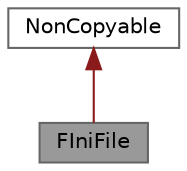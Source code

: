 digraph "FIniFile"
{
 // INTERACTIVE_SVG=YES
 // LATEX_PDF_SIZE
  bgcolor="transparent";
  edge [fontname=Helvetica,fontsize=10,labelfontname=Helvetica,labelfontsize=10];
  node [fontname=Helvetica,fontsize=10,shape=box,height=0.2,width=0.4];
  Node1 [id="Node000001",label="FIniFile",height=0.2,width=0.4,color="gray40", fillcolor="grey60", style="filled", fontcolor="black",tooltip="Wrapper around Unreal's INI file."];
  Node2 -> Node1 [id="edge1_Node000001_Node000002",dir="back",color="firebrick4",style="solid",tooltip=" "];
  Node2 [id="Node000002",label="NonCopyable",height=0.2,width=0.4,color="gray40", fillcolor="white", style="filled",URL="$dc/d3c/classNonCopyable.html",tooltip=" "];
}
